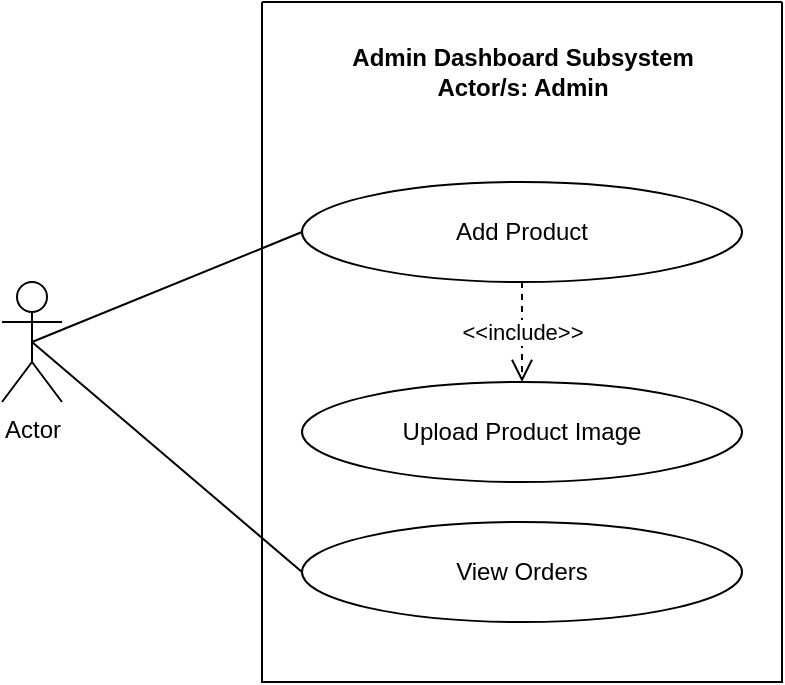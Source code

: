 <mxfile version="14.6.13" type="device" pages="10"><diagram id="sxYb7cajjmW-ZL3-HxJQ" name="Page-1"><mxGraphModel dx="926" dy="626" grid="1" gridSize="10" guides="1" tooltips="1" connect="1" arrows="1" fold="1" page="1" pageScale="1" pageWidth="850" pageHeight="1100" math="0" shadow="0"><root><mxCell id="0"/><mxCell id="1" parent="0"/><mxCell id="FkD5wfAjYpxdHzLDs5Iz-1" value="" style="swimlane;startSize=0;" vertex="1" parent="1"><mxGeometry x="230" y="100" width="260" height="340" as="geometry"/></mxCell><mxCell id="x1o_dPFa-Nar5R4bazGk-2" value="&amp;lt;&amp;lt;include&amp;gt;&amp;gt;" style="edgeStyle=orthogonalEdgeStyle;rounded=0;orthogonalLoop=1;jettySize=auto;html=1;exitX=0.5;exitY=1;exitDx=0;exitDy=0;entryX=0.5;entryY=0;entryDx=0;entryDy=0;dashed=1;endArrow=open;endFill=0;endSize=9;" edge="1" parent="FkD5wfAjYpxdHzLDs5Iz-1" source="FkD5wfAjYpxdHzLDs5Iz-2" target="x1o_dPFa-Nar5R4bazGk-1"><mxGeometry relative="1" as="geometry"/></mxCell><mxCell id="FkD5wfAjYpxdHzLDs5Iz-2" value="Add Product" style="ellipse;whiteSpace=wrap;html=1;" vertex="1" parent="FkD5wfAjYpxdHzLDs5Iz-1"><mxGeometry x="20" y="90" width="220" height="50" as="geometry"/></mxCell><mxCell id="FkD5wfAjYpxdHzLDs5Iz-3" value="View Orders" style="ellipse;whiteSpace=wrap;html=1;" vertex="1" parent="FkD5wfAjYpxdHzLDs5Iz-1"><mxGeometry x="20" y="260" width="220" height="50" as="geometry"/></mxCell><mxCell id="x1o_dPFa-Nar5R4bazGk-1" value="Upload Product Image" style="ellipse;whiteSpace=wrap;html=1;" vertex="1" parent="FkD5wfAjYpxdHzLDs5Iz-1"><mxGeometry x="20" y="190" width="220" height="50" as="geometry"/></mxCell><mxCell id="x1o_dPFa-Nar5R4bazGk-3" value="&lt;b&gt;Admin Dashboard Subsystem&lt;br&gt;Actor/s: Admin&lt;br&gt;&lt;/b&gt;" style="text;html=1;align=center;verticalAlign=middle;resizable=0;points=[];autosize=1;strokeColor=none;" vertex="1" parent="FkD5wfAjYpxdHzLDs5Iz-1"><mxGeometry x="40" y="20" width="180" height="30" as="geometry"/></mxCell><mxCell id="x1o_dPFa-Nar5R4bazGk-5" style="rounded=0;orthogonalLoop=1;jettySize=auto;html=1;exitX=0.5;exitY=0.5;exitDx=0;exitDy=0;exitPerimeter=0;entryX=0;entryY=0.5;entryDx=0;entryDy=0;endArrow=none;endFill=0;endSize=9;" edge="1" parent="1" source="x1o_dPFa-Nar5R4bazGk-4" target="FkD5wfAjYpxdHzLDs5Iz-2"><mxGeometry relative="1" as="geometry"/></mxCell><mxCell id="x1o_dPFa-Nar5R4bazGk-6" style="edgeStyle=none;rounded=0;orthogonalLoop=1;jettySize=auto;html=1;exitX=0.5;exitY=0.5;exitDx=0;exitDy=0;exitPerimeter=0;entryX=0;entryY=0.5;entryDx=0;entryDy=0;endArrow=none;endFill=0;endSize=9;" edge="1" parent="1" source="x1o_dPFa-Nar5R4bazGk-4" target="FkD5wfAjYpxdHzLDs5Iz-3"><mxGeometry relative="1" as="geometry"/></mxCell><mxCell id="x1o_dPFa-Nar5R4bazGk-4" value="Actor" style="shape=umlActor;verticalLabelPosition=bottom;verticalAlign=top;html=1;" vertex="1" parent="1"><mxGeometry x="100" y="240" width="30" height="60" as="geometry"/></mxCell></root></mxGraphModel></diagram><diagram id="tLtV9H3b5ThpoTgqQwPf" name="Page-2"><mxGraphModel dx="926" dy="626" grid="1" gridSize="10" guides="1" tooltips="1" connect="1" arrows="1" fold="1" page="1" pageScale="1" pageWidth="850" pageHeight="1100" math="0" shadow="0"><root><mxCell id="G_LJ93Vh8MfbWfg2amNf-0"/><mxCell id="G_LJ93Vh8MfbWfg2amNf-1" parent="G_LJ93Vh8MfbWfg2amNf-0"/><mxCell id="PBqxUgCvE1BKkI-i5vwd-0" value="" style="swimlane;startSize=0;" vertex="1" parent="G_LJ93Vh8MfbWfg2amNf-1"><mxGeometry x="200" y="120" width="340" height="560" as="geometry"/></mxCell><mxCell id="PBqxUgCvE1BKkI-i5vwd-1" value="Search Product/s" style="ellipse;whiteSpace=wrap;html=1;" vertex="1" parent="PBqxUgCvE1BKkI-i5vwd-0"><mxGeometry x="60" y="70" width="220" height="50" as="geometry"/></mxCell><mxCell id="PBqxUgCvE1BKkI-i5vwd-2" value="Buy Product/s" style="ellipse;whiteSpace=wrap;html=1;" vertex="1" parent="PBqxUgCvE1BKkI-i5vwd-0"><mxGeometry x="60" y="130" width="220" height="50" as="geometry"/></mxCell><mxCell id="PBqxUgCvE1BKkI-i5vwd-6" value="&amp;lt;&amp;lt;include&amp;gt;&amp;gt;" style="edgeStyle=orthogonalEdgeStyle;rounded=0;orthogonalLoop=1;jettySize=auto;html=1;exitX=0.5;exitY=1;exitDx=0;exitDy=0;entryX=0.5;entryY=0;entryDx=0;entryDy=0;endArrow=open;endFill=0;dashed=1;endSize=9;" edge="1" parent="PBqxUgCvE1BKkI-i5vwd-0" source="PBqxUgCvE1BKkI-i5vwd-3" target="PBqxUgCvE1BKkI-i5vwd-5"><mxGeometry relative="1" as="geometry"/></mxCell><mxCell id="PBqxUgCvE1BKkI-i5vwd-3" value="Add products to cart" style="ellipse;whiteSpace=wrap;html=1;" vertex="1" parent="PBqxUgCvE1BKkI-i5vwd-0"><mxGeometry x="60" y="190" width="220" height="50" as="geometry"/></mxCell><mxCell id="PBqxUgCvE1BKkI-i5vwd-5" value="Set quantity of product" style="ellipse;whiteSpace=wrap;html=1;" vertex="1" parent="PBqxUgCvE1BKkI-i5vwd-0"><mxGeometry x="60" y="300" width="220" height="50" as="geometry"/></mxCell><mxCell id="wyoXp0NwpnA0tA2S0DvJ-0" value="Update Name" style="ellipse;whiteSpace=wrap;html=1;" vertex="1" parent="PBqxUgCvE1BKkI-i5vwd-0"><mxGeometry x="60" y="360" width="220" height="50" as="geometry"/></mxCell><mxCell id="wyoXp0NwpnA0tA2S0DvJ-1" value="Update Phone Number" style="ellipse;whiteSpace=wrap;html=1;" vertex="1" parent="PBqxUgCvE1BKkI-i5vwd-0"><mxGeometry x="60" y="420" width="220" height="50" as="geometry"/></mxCell><mxCell id="wyoXp0NwpnA0tA2S0DvJ-2" value="Update Address" style="ellipse;whiteSpace=wrap;html=1;" vertex="1" parent="PBqxUgCvE1BKkI-i5vwd-0"><mxGeometry x="60" y="480" width="220" height="50" as="geometry"/></mxCell><mxCell id="wyoXp0NwpnA0tA2S0DvJ-3" value="&lt;b&gt;Customer Area Subsystem&lt;br&gt;Actor/s: Customer&lt;/b&gt;" style="text;html=1;align=center;verticalAlign=middle;resizable=0;points=[];autosize=1;strokeColor=none;" vertex="1" parent="PBqxUgCvE1BKkI-i5vwd-0"><mxGeometry x="85" y="20" width="170" height="30" as="geometry"/></mxCell><mxCell id="G71Gxf3Us9WyK4G-4YKN-2" style="edgeStyle=none;rounded=0;orthogonalLoop=1;jettySize=auto;html=1;exitX=0.5;exitY=0.5;exitDx=0;exitDy=0;exitPerimeter=0;entryX=0;entryY=0.5;entryDx=0;entryDy=0;endArrow=none;endFill=0;endSize=9;" edge="1" parent="G_LJ93Vh8MfbWfg2amNf-1" source="wyoXp0NwpnA0tA2S0DvJ-4" target="PBqxUgCvE1BKkI-i5vwd-1"><mxGeometry relative="1" as="geometry"/></mxCell><mxCell id="G71Gxf3Us9WyK4G-4YKN-3" style="edgeStyle=none;rounded=0;orthogonalLoop=1;jettySize=auto;html=1;exitX=0.5;exitY=0.5;exitDx=0;exitDy=0;exitPerimeter=0;entryX=0;entryY=0.5;entryDx=0;entryDy=0;endArrow=none;endFill=0;endSize=9;" edge="1" parent="G_LJ93Vh8MfbWfg2amNf-1" source="wyoXp0NwpnA0tA2S0DvJ-4" target="PBqxUgCvE1BKkI-i5vwd-2"><mxGeometry relative="1" as="geometry"/></mxCell><mxCell id="G71Gxf3Us9WyK4G-4YKN-4" style="edgeStyle=none;rounded=0;orthogonalLoop=1;jettySize=auto;html=1;exitX=0.5;exitY=0.5;exitDx=0;exitDy=0;exitPerimeter=0;entryX=0;entryY=0.5;entryDx=0;entryDy=0;endArrow=none;endFill=0;endSize=9;" edge="1" parent="G_LJ93Vh8MfbWfg2amNf-1" source="wyoXp0NwpnA0tA2S0DvJ-4" target="PBqxUgCvE1BKkI-i5vwd-3"><mxGeometry relative="1" as="geometry"/></mxCell><mxCell id="G71Gxf3Us9WyK4G-4YKN-5" style="edgeStyle=none;rounded=0;orthogonalLoop=1;jettySize=auto;html=1;exitX=0.5;exitY=0.5;exitDx=0;exitDy=0;exitPerimeter=0;entryX=0;entryY=0.5;entryDx=0;entryDy=0;endArrow=none;endFill=0;endSize=9;" edge="1" parent="G_LJ93Vh8MfbWfg2amNf-1" source="wyoXp0NwpnA0tA2S0DvJ-4" target="wyoXp0NwpnA0tA2S0DvJ-0"><mxGeometry relative="1" as="geometry"/></mxCell><mxCell id="G71Gxf3Us9WyK4G-4YKN-6" style="edgeStyle=none;rounded=0;orthogonalLoop=1;jettySize=auto;html=1;exitX=0.5;exitY=0.5;exitDx=0;exitDy=0;exitPerimeter=0;entryX=0;entryY=0.5;entryDx=0;entryDy=0;endArrow=none;endFill=0;endSize=9;" edge="1" parent="G_LJ93Vh8MfbWfg2amNf-1" source="wyoXp0NwpnA0tA2S0DvJ-4" target="wyoXp0NwpnA0tA2S0DvJ-1"><mxGeometry relative="1" as="geometry"/></mxCell><mxCell id="G71Gxf3Us9WyK4G-4YKN-7" style="edgeStyle=none;rounded=0;orthogonalLoop=1;jettySize=auto;html=1;exitX=0.5;exitY=0.5;exitDx=0;exitDy=0;exitPerimeter=0;entryX=0;entryY=0.5;entryDx=0;entryDy=0;endArrow=none;endFill=0;endSize=9;" edge="1" parent="G_LJ93Vh8MfbWfg2amNf-1" source="wyoXp0NwpnA0tA2S0DvJ-4" target="wyoXp0NwpnA0tA2S0DvJ-2"><mxGeometry relative="1" as="geometry"/></mxCell><mxCell id="wyoXp0NwpnA0tA2S0DvJ-4" value="Customer" style="shape=umlActor;verticalLabelPosition=bottom;verticalAlign=top;html=1;" vertex="1" parent="G_LJ93Vh8MfbWfg2amNf-1"><mxGeometry x="90" y="360" width="30" height="60" as="geometry"/></mxCell></root></mxGraphModel></diagram><diagram id="SWN-5nnk0vuARCiBX6S5" name="Add product"><mxGraphModel dx="926" dy="626" grid="1" gridSize="10" guides="1" tooltips="1" connect="1" arrows="1" fold="1" page="1" pageScale="1" pageWidth="850" pageHeight="1100" math="0" shadow="0"><root><mxCell id="kpaN-LD_-ollohrA-HPF-0"/><mxCell id="kpaN-LD_-ollohrA-HPF-1" parent="kpaN-LD_-ollohrA-HPF-0"/><mxCell id="CSrGGPG9lvKo-akkDYbm-45" value="Admin" style="swimlane;startSize=23;" vertex="1" parent="kpaN-LD_-ollohrA-HPF-1"><mxGeometry x="40" y="10" width="300" height="520" as="geometry"/></mxCell><mxCell id="CSrGGPG9lvKo-akkDYbm-46" style="edgeStyle=orthogonalEdgeStyle;rounded=0;orthogonalLoop=1;jettySize=auto;html=1;exitX=0.5;exitY=1;exitDx=0;exitDy=0;entryX=0.5;entryY=0;entryDx=0;entryDy=0;endArrow=open;endFill=0;endSize=8;" edge="1" parent="CSrGGPG9lvKo-akkDYbm-45" source="CSrGGPG9lvKo-akkDYbm-47"><mxGeometry relative="1" as="geometry"><mxPoint x="136.25" y="110" as="targetPoint"/></mxGeometry></mxCell><mxCell id="CSrGGPG9lvKo-akkDYbm-47" value="" style="ellipse;html=1;shape=startState;fillColor=#190000;" vertex="1" parent="CSrGGPG9lvKo-akkDYbm-45"><mxGeometry x="121.25" y="30" width="30" height="30" as="geometry"/></mxCell><mxCell id="CSrGGPG9lvKo-akkDYbm-48" value="Add Product" style="rounded=1;whiteSpace=wrap;html=1;arcSize=40;" vertex="1" parent="CSrGGPG9lvKo-akkDYbm-45"><mxGeometry x="76.25" y="110" width="120" height="40" as="geometry"/></mxCell><mxCell id="CSrGGPG9lvKo-akkDYbm-49" style="edgeStyle=orthogonalEdgeStyle;rounded=0;orthogonalLoop=1;jettySize=auto;html=1;exitX=0.5;exitY=1;exitDx=0;exitDy=0;endArrow=open;endFill=0;endSize=8;" edge="1" parent="CSrGGPG9lvKo-akkDYbm-45" source="CSrGGPG9lvKo-akkDYbm-50" target="CSrGGPG9lvKo-akkDYbm-61"><mxGeometry relative="1" as="geometry"/></mxCell><mxCell id="CSrGGPG9lvKo-akkDYbm-50" value="Input all product informations" style="rounded=1;whiteSpace=wrap;html=1;arcSize=40;" vertex="1" parent="CSrGGPG9lvKo-akkDYbm-45"><mxGeometry x="76.25" y="190" width="120" height="40" as="geometry"/></mxCell><mxCell id="CSrGGPG9lvKo-akkDYbm-52" value="Save video" style="rounded=1;whiteSpace=wrap;html=1;arcSize=40;" vertex="1" parent="CSrGGPG9lvKo-akkDYbm-45"><mxGeometry x="78.12" y="360" width="116.25" height="40" as="geometry"/></mxCell><mxCell id="CSrGGPG9lvKo-akkDYbm-53" style="edgeStyle=orthogonalEdgeStyle;rounded=0;orthogonalLoop=1;jettySize=auto;html=1;entryX=0.5;entryY=0;entryDx=0;entryDy=0;endArrow=open;endFill=0;endSize=8;" edge="1" parent="CSrGGPG9lvKo-akkDYbm-45" source="CSrGGPG9lvKo-akkDYbm-61" target="CSrGGPG9lvKo-akkDYbm-52"><mxGeometry relative="1" as="geometry"><mxPoint x="191.25" y="470" as="sourcePoint"/></mxGeometry></mxCell><mxCell id="CSrGGPG9lvKo-akkDYbm-61" value="Select image to upload" style="rounded=1;whiteSpace=wrap;html=1;arcSize=40;" vertex="1" parent="CSrGGPG9lvKo-akkDYbm-45"><mxGeometry x="78.12" y="270" width="116.25" height="40" as="geometry"/></mxCell><mxCell id="CSrGGPG9lvKo-akkDYbm-75" value="System" style="swimlane;" vertex="1" parent="kpaN-LD_-ollohrA-HPF-1"><mxGeometry x="340" y="10" width="350" height="520" as="geometry"/></mxCell><mxCell id="CSrGGPG9lvKo-akkDYbm-76" value="Display add product form" style="rounded=1;whiteSpace=wrap;html=1;arcSize=40;" vertex="1" parent="CSrGGPG9lvKo-akkDYbm-75"><mxGeometry x="115" y="110" width="120" height="40" as="geometry"/></mxCell><mxCell id="CSrGGPG9lvKo-akkDYbm-78" value="Process uploading" style="rounded=1;whiteSpace=wrap;html=1;arcSize=40;" vertex="1" parent="CSrGGPG9lvKo-akkDYbm-75"><mxGeometry x="115" y="210" width="105" height="40" as="geometry"/></mxCell><mxCell id="CSrGGPG9lvKo-akkDYbm-79" value="" style="rhombus;whiteSpace=wrap;html=1;" vertex="1" parent="CSrGGPG9lvKo-akkDYbm-75"><mxGeometry x="139.5" y="280" width="60" height="40" as="geometry"/></mxCell><mxCell id="CSrGGPG9lvKo-akkDYbm-80" style="edgeStyle=orthogonalEdgeStyle;rounded=0;orthogonalLoop=1;jettySize=auto;html=1;exitX=0.5;exitY=1;exitDx=0;exitDy=0;entryX=0.5;entryY=0;entryDx=0;entryDy=0;endArrow=open;endFill=0;endSize=8;" edge="1" parent="CSrGGPG9lvKo-akkDYbm-75" source="CSrGGPG9lvKo-akkDYbm-78" target="CSrGGPG9lvKo-akkDYbm-79"><mxGeometry relative="1" as="geometry"/></mxCell><mxCell id="CSrGGPG9lvKo-akkDYbm-81" value="&lt;font color=&quot;#190000&quot;&gt;[success]&lt;/font&gt;" style="text;html=1;align=center;verticalAlign=middle;resizable=0;points=[];autosize=1;strokeColor=none;fontColor=#FFFFFF;" vertex="1" parent="CSrGGPG9lvKo-akkDYbm-75"><mxGeometry x="189.5" y="280" width="70" height="20" as="geometry"/></mxCell><mxCell id="CSrGGPG9lvKo-akkDYbm-82" value="&lt;font color=&quot;#190000&quot;&gt;[failed]&lt;/font&gt;" style="text;html=1;align=center;verticalAlign=middle;resizable=0;points=[];autosize=1;strokeColor=none;fontColor=#FFFFFF;" vertex="1" parent="CSrGGPG9lvKo-akkDYbm-75"><mxGeometry x="80" y="280" width="50" height="20" as="geometry"/></mxCell><mxCell id="CSrGGPG9lvKo-akkDYbm-111" style="edgeStyle=orthogonalEdgeStyle;rounded=0;orthogonalLoop=1;jettySize=auto;html=1;exitX=0.5;exitY=1;exitDx=0;exitDy=0;entryX=0;entryY=0.5;entryDx=0;entryDy=0;endArrow=open;endFill=0;endSize=8;" edge="1" parent="CSrGGPG9lvKo-akkDYbm-75" source="CSrGGPG9lvKo-akkDYbm-83" target="CSrGGPG9lvKo-akkDYbm-67"><mxGeometry relative="1" as="geometry"/></mxCell><mxCell id="CSrGGPG9lvKo-akkDYbm-83" value="Show error message" style="rounded=1;whiteSpace=wrap;html=1;arcSize=40;" vertex="1" parent="CSrGGPG9lvKo-akkDYbm-75"><mxGeometry x="10" y="335" width="105" height="40" as="geometry"/></mxCell><mxCell id="CSrGGPG9lvKo-akkDYbm-84" style="edgeStyle=orthogonalEdgeStyle;rounded=0;orthogonalLoop=1;jettySize=auto;html=1;exitX=0;exitY=0.5;exitDx=0;exitDy=0;fontColor=#FFFFFF;endArrow=open;endFill=0;endSize=8;strokeColor=#190000;entryX=0.5;entryY=0;entryDx=0;entryDy=0;" edge="1" parent="CSrGGPG9lvKo-akkDYbm-75" source="CSrGGPG9lvKo-akkDYbm-79" target="CSrGGPG9lvKo-akkDYbm-83"><mxGeometry relative="1" as="geometry"><mxPoint x="65" y="340" as="targetPoint"/></mxGeometry></mxCell><mxCell id="CSrGGPG9lvKo-akkDYbm-91" value="Save video to web files" style="rounded=1;whiteSpace=wrap;html=1;arcSize=40;" vertex="1" parent="CSrGGPG9lvKo-akkDYbm-75"><mxGeometry x="110.5" y="395" width="105" height="40" as="geometry"/></mxCell><mxCell id="CSrGGPG9lvKo-akkDYbm-92" value="Save video details to database" style="rounded=1;whiteSpace=wrap;html=1;arcSize=40;" vertex="1" parent="CSrGGPG9lvKo-akkDYbm-75"><mxGeometry x="230.5" y="395" width="105" height="40" as="geometry"/></mxCell><mxCell id="CSrGGPG9lvKo-akkDYbm-67" value="" style="ellipse;html=1;shape=endState;fillColor=#190000;" vertex="1" parent="CSrGGPG9lvKo-akkDYbm-75"><mxGeometry x="96" y="457" width="30" height="30" as="geometry"/></mxCell><mxCell id="CSrGGPG9lvKo-akkDYbm-94" style="edgeStyle=orthogonalEdgeStyle;rounded=0;orthogonalLoop=1;jettySize=auto;html=1;exitX=1;exitY=0.5;exitDx=0;exitDy=0;endArrow=open;endFill=0;endSize=8;entryX=0;entryY=0.5;entryDx=0;entryDy=0;" edge="1" parent="kpaN-LD_-ollohrA-HPF-1" source="CSrGGPG9lvKo-akkDYbm-48" target="CSrGGPG9lvKo-akkDYbm-76"><mxGeometry relative="1" as="geometry"><mxPoint x="450" y="140" as="targetPoint"/></mxGeometry></mxCell><mxCell id="CSrGGPG9lvKo-akkDYbm-95" style="edgeStyle=orthogonalEdgeStyle;rounded=0;orthogonalLoop=1;jettySize=auto;html=1;exitX=1;exitY=0.5;exitDx=0;exitDy=0;entryX=0;entryY=0.5;entryDx=0;entryDy=0;endArrow=open;endFill=0;endSize=8;" edge="1" parent="kpaN-LD_-ollohrA-HPF-1" source="CSrGGPG9lvKo-akkDYbm-52" target="CSrGGPG9lvKo-akkDYbm-78"><mxGeometry relative="1" as="geometry"><Array as="points"><mxPoint x="320" y="390"/><mxPoint x="320" y="240"/></Array></mxGeometry></mxCell><mxCell id="CSrGGPG9lvKo-akkDYbm-100" style="edgeStyle=orthogonalEdgeStyle;rounded=0;orthogonalLoop=1;jettySize=auto;html=1;exitX=0;exitY=0.5;exitDx=0;exitDy=0;exitPerimeter=0;entryX=0.5;entryY=0;entryDx=0;entryDy=0;endArrow=open;endFill=0;endSize=8;" edge="1" parent="kpaN-LD_-ollohrA-HPF-1" source="CSrGGPG9lvKo-akkDYbm-102" target="CSrGGPG9lvKo-akkDYbm-91"><mxGeometry relative="1" as="geometry"/></mxCell><mxCell id="CSrGGPG9lvKo-akkDYbm-101" style="edgeStyle=orthogonalEdgeStyle;rounded=0;orthogonalLoop=1;jettySize=auto;html=1;exitX=1;exitY=0.5;exitDx=0;exitDy=0;exitPerimeter=0;entryX=0.5;entryY=0;entryDx=0;entryDy=0;endArrow=open;endFill=0;endSize=8;" edge="1" parent="kpaN-LD_-ollohrA-HPF-1" source="CSrGGPG9lvKo-akkDYbm-102" target="CSrGGPG9lvKo-akkDYbm-92"><mxGeometry relative="1" as="geometry"/></mxCell><mxCell id="CSrGGPG9lvKo-akkDYbm-102" value="" style="shape=line;html=1;strokeWidth=6;strokeColor=#190000;" vertex="1" parent="kpaN-LD_-ollohrA-HPF-1"><mxGeometry x="515.5" y="375" width="100" height="10" as="geometry"/></mxCell><mxCell id="CSrGGPG9lvKo-akkDYbm-103" style="edgeStyle=orthogonalEdgeStyle;rounded=0;orthogonalLoop=1;jettySize=auto;html=1;exitX=1;exitY=0.5;exitDx=0;exitDy=0;fontColor=#FFFFFF;endArrow=open;endFill=0;endSize=8;strokeColor=#190000;" edge="1" parent="kpaN-LD_-ollohrA-HPF-1" source="CSrGGPG9lvKo-akkDYbm-79" target="CSrGGPG9lvKo-akkDYbm-102"><mxGeometry relative="1" as="geometry"><mxPoint x="612.5" y="370" as="targetPoint"/></mxGeometry></mxCell><mxCell id="CSrGGPG9lvKo-akkDYbm-104" style="edgeStyle=orthogonalEdgeStyle;rounded=0;orthogonalLoop=1;jettySize=auto;html=1;exitX=0;exitY=0.5;exitDx=0;exitDy=0;exitPerimeter=0;endArrow=open;endFill=0;endSize=8;" edge="1" parent="kpaN-LD_-ollohrA-HPF-1" source="CSrGGPG9lvKo-akkDYbm-105"><mxGeometry relative="1" as="geometry"><mxPoint x="465.5" y="480" as="targetPoint"/></mxGeometry></mxCell><mxCell id="CSrGGPG9lvKo-akkDYbm-105" value="" style="shape=line;html=1;strokeWidth=6;strokeColor=#190000;" vertex="1" parent="kpaN-LD_-ollohrA-HPF-1"><mxGeometry x="515.5" y="475" width="100" height="10" as="geometry"/></mxCell><mxCell id="CSrGGPG9lvKo-akkDYbm-106" style="edgeStyle=orthogonalEdgeStyle;rounded=0;orthogonalLoop=1;jettySize=auto;html=1;exitX=0.5;exitY=1;exitDx=0;exitDy=0;entryX=0.25;entryY=0.5;entryDx=0;entryDy=0;entryPerimeter=0;endArrow=open;endFill=0;endSize=8;" edge="1" parent="kpaN-LD_-ollohrA-HPF-1" source="CSrGGPG9lvKo-akkDYbm-91" target="CSrGGPG9lvKo-akkDYbm-105"><mxGeometry relative="1" as="geometry"/></mxCell><mxCell id="CSrGGPG9lvKo-akkDYbm-107" style="edgeStyle=orthogonalEdgeStyle;rounded=0;orthogonalLoop=1;jettySize=auto;html=1;exitX=0.5;exitY=1;exitDx=0;exitDy=0;entryX=0.75;entryY=0.5;entryDx=0;entryDy=0;entryPerimeter=0;endArrow=open;endFill=0;endSize=8;" edge="1" parent="kpaN-LD_-ollohrA-HPF-1" source="CSrGGPG9lvKo-akkDYbm-92" target="CSrGGPG9lvKo-akkDYbm-105"><mxGeometry relative="1" as="geometry"/></mxCell><mxCell id="CSrGGPG9lvKo-akkDYbm-109" style="edgeStyle=orthogonalEdgeStyle;rounded=0;orthogonalLoop=1;jettySize=auto;html=1;exitX=0.5;exitY=1;exitDx=0;exitDy=0;entryX=0.5;entryY=0;entryDx=0;entryDy=0;endArrow=open;endFill=0;endSize=8;" edge="1" parent="kpaN-LD_-ollohrA-HPF-1" source="CSrGGPG9lvKo-akkDYbm-76" target="CSrGGPG9lvKo-akkDYbm-50"><mxGeometry relative="1" as="geometry"><mxPoint x="120" y="200" as="targetPoint"/></mxGeometry></mxCell></root></mxGraphModel></diagram><diagram id="rUHW9gpyUZlHzrdTnbqX" name="View Orders"><mxGraphModel dx="926" dy="626" grid="1" gridSize="10" guides="1" tooltips="1" connect="1" arrows="1" fold="1" page="1" pageScale="1" pageWidth="850" pageHeight="1100" math="0" shadow="0"><root><mxCell id="lkedPVQdRhr0R9h3CNgC-0"/><mxCell id="lkedPVQdRhr0R9h3CNgC-1" parent="lkedPVQdRhr0R9h3CNgC-0"/><mxCell id="eTjB5YkW7dZNvKCijKQf-0" value="Admin" style="swimlane;startSize=23;" vertex="1" parent="lkedPVQdRhr0R9h3CNgC-1"><mxGeometry x="40" y="10" width="300" height="410" as="geometry"/></mxCell><mxCell id="eTjB5YkW7dZNvKCijKQf-1" style="edgeStyle=orthogonalEdgeStyle;rounded=0;orthogonalLoop=1;jettySize=auto;html=1;exitX=0.5;exitY=1;exitDx=0;exitDy=0;entryX=0.5;entryY=0;entryDx=0;entryDy=0;endArrow=open;endFill=0;endSize=8;" edge="1" parent="eTjB5YkW7dZNvKCijKQf-0" source="eTjB5YkW7dZNvKCijKQf-2"><mxGeometry relative="1" as="geometry"><mxPoint x="136.25" y="110" as="targetPoint"/></mxGeometry></mxCell><mxCell id="eTjB5YkW7dZNvKCijKQf-2" value="" style="ellipse;html=1;shape=startState;fillColor=#190000;" vertex="1" parent="eTjB5YkW7dZNvKCijKQf-0"><mxGeometry x="121.25" y="30" width="30" height="30" as="geometry"/></mxCell><mxCell id="eTjB5YkW7dZNvKCijKQf-3" value="View Orders" style="rounded=1;whiteSpace=wrap;html=1;arcSize=40;" vertex="1" parent="eTjB5YkW7dZNvKCijKQf-0"><mxGeometry x="76.25" y="110" width="120" height="40" as="geometry"/></mxCell><mxCell id="eTjB5YkW7dZNvKCijKQf-9" value="System" style="swimlane;" vertex="1" parent="lkedPVQdRhr0R9h3CNgC-1"><mxGeometry x="340" y="10" width="350" height="410" as="geometry"/></mxCell><mxCell id="eTjB5YkW7dZNvKCijKQf-11" value="Get orders in the database" style="rounded=1;whiteSpace=wrap;html=1;arcSize=40;" vertex="1" parent="eTjB5YkW7dZNvKCijKQf-9"><mxGeometry x="117.25" y="110" width="105" height="40" as="geometry"/></mxCell><mxCell id="eTjB5YkW7dZNvKCijKQf-12" value="" style="rhombus;whiteSpace=wrap;html=1;" vertex="1" parent="eTjB5YkW7dZNvKCijKQf-9"><mxGeometry x="141.75" y="180" width="60" height="40" as="geometry"/></mxCell><mxCell id="eTjB5YkW7dZNvKCijKQf-13" style="edgeStyle=orthogonalEdgeStyle;rounded=0;orthogonalLoop=1;jettySize=auto;html=1;exitX=0.5;exitY=1;exitDx=0;exitDy=0;entryX=0.5;entryY=0;entryDx=0;entryDy=0;endArrow=open;endFill=0;endSize=8;" edge="1" parent="eTjB5YkW7dZNvKCijKQf-9" source="eTjB5YkW7dZNvKCijKQf-11" target="eTjB5YkW7dZNvKCijKQf-12"><mxGeometry relative="1" as="geometry"/></mxCell><mxCell id="eTjB5YkW7dZNvKCijKQf-14" value="&lt;font color=&quot;#190000&quot;&gt;[have orders]&lt;/font&gt;" style="text;html=1;align=center;verticalAlign=middle;resizable=0;points=[];autosize=1;strokeColor=none;fontColor=#FFFFFF;" vertex="1" parent="eTjB5YkW7dZNvKCijKQf-9"><mxGeometry x="181.75" y="180" width="90" height="20" as="geometry"/></mxCell><mxCell id="eTjB5YkW7dZNvKCijKQf-15" value="&lt;font color=&quot;#190000&quot;&gt;[no orders]&lt;/font&gt;" style="text;html=1;align=center;verticalAlign=middle;resizable=0;points=[];autosize=1;strokeColor=none;fontColor=#FFFFFF;" vertex="1" parent="eTjB5YkW7dZNvKCijKQf-9"><mxGeometry x="72.25" y="180" width="70" height="20" as="geometry"/></mxCell><mxCell id="eTjB5YkW7dZNvKCijKQf-16" style="edgeStyle=orthogonalEdgeStyle;rounded=0;orthogonalLoop=1;jettySize=auto;html=1;exitX=0.5;exitY=1;exitDx=0;exitDy=0;entryX=0;entryY=0.5;entryDx=0;entryDy=0;endArrow=open;endFill=0;endSize=8;" edge="1" parent="eTjB5YkW7dZNvKCijKQf-9" source="eTjB5YkW7dZNvKCijKQf-17" target="eTjB5YkW7dZNvKCijKQf-21"><mxGeometry relative="1" as="geometry"/></mxCell><mxCell id="eTjB5YkW7dZNvKCijKQf-17" value="Show no orders message" style="rounded=1;whiteSpace=wrap;html=1;arcSize=40;" vertex="1" parent="eTjB5YkW7dZNvKCijKQf-9"><mxGeometry x="12.25" y="235" width="105" height="40" as="geometry"/></mxCell><mxCell id="eTjB5YkW7dZNvKCijKQf-18" style="edgeStyle=orthogonalEdgeStyle;rounded=0;orthogonalLoop=1;jettySize=auto;html=1;exitX=0;exitY=0.5;exitDx=0;exitDy=0;fontColor=#FFFFFF;endArrow=open;endFill=0;endSize=8;strokeColor=#190000;entryX=0.5;entryY=0;entryDx=0;entryDy=0;" edge="1" parent="eTjB5YkW7dZNvKCijKQf-9" source="eTjB5YkW7dZNvKCijKQf-12" target="eTjB5YkW7dZNvKCijKQf-17"><mxGeometry relative="1" as="geometry"><mxPoint x="67.25" y="240" as="targetPoint"/></mxGeometry></mxCell><mxCell id="eTjB5YkW7dZNvKCijKQf-33" style="edgeStyle=orthogonalEdgeStyle;rounded=0;orthogonalLoop=1;jettySize=auto;html=1;exitX=0.5;exitY=1;exitDx=0;exitDy=0;entryX=1;entryY=0.5;entryDx=0;entryDy=0;endArrow=open;endFill=0;endSize=8;" edge="1" parent="eTjB5YkW7dZNvKCijKQf-9" source="eTjB5YkW7dZNvKCijKQf-19" target="eTjB5YkW7dZNvKCijKQf-21"><mxGeometry relative="1" as="geometry"/></mxCell><mxCell id="eTjB5YkW7dZNvKCijKQf-19" value="Display list of orders" style="rounded=1;whiteSpace=wrap;html=1;arcSize=40;" vertex="1" parent="eTjB5YkW7dZNvKCijKQf-9"><mxGeometry x="175.25" y="270" width="105" height="40" as="geometry"/></mxCell><mxCell id="eTjB5YkW7dZNvKCijKQf-21" value="" style="ellipse;html=1;shape=endState;fillColor=#190000;" vertex="1" parent="eTjB5YkW7dZNvKCijKQf-9"><mxGeometry x="98.25" y="357" width="30" height="30" as="geometry"/></mxCell><mxCell id="eTjB5YkW7dZNvKCijKQf-27" style="edgeStyle=orthogonalEdgeStyle;rounded=0;orthogonalLoop=1;jettySize=auto;html=1;exitX=1;exitY=0.5;exitDx=0;exitDy=0;fontColor=#FFFFFF;endArrow=open;endFill=0;endSize=8;strokeColor=#190000;entryX=0.5;entryY=0;entryDx=0;entryDy=0;" edge="1" parent="eTjB5YkW7dZNvKCijKQf-9" source="eTjB5YkW7dZNvKCijKQf-12" target="eTjB5YkW7dZNvKCijKQf-19"><mxGeometry relative="1" as="geometry"><mxPoint x="227.8" y="265" as="targetPoint"/></mxGeometry></mxCell><mxCell id="eTjB5YkW7dZNvKCijKQf-22" style="edgeStyle=orthogonalEdgeStyle;rounded=0;orthogonalLoop=1;jettySize=auto;html=1;exitX=1;exitY=0.5;exitDx=0;exitDy=0;endArrow=open;endFill=0;endSize=8;entryX=0;entryY=0.5;entryDx=0;entryDy=0;" edge="1" parent="lkedPVQdRhr0R9h3CNgC-1" source="eTjB5YkW7dZNvKCijKQf-3"><mxGeometry relative="1" as="geometry"><mxPoint x="455" y="140" as="targetPoint"/></mxGeometry></mxCell></root></mxGraphModel></diagram><diagram id="yfd7LlI-M6Dc7NSTmO7m" name="Search Product"><mxGraphModel dx="926" dy="626" grid="1" gridSize="10" guides="1" tooltips="1" connect="1" arrows="1" fold="1" page="1" pageScale="1" pageWidth="850" pageHeight="1100" math="0" shadow="0"><root><mxCell id="zI6YfvWZMPdrrSG7LOX3-0"/><mxCell id="zI6YfvWZMPdrrSG7LOX3-1" parent="zI6YfvWZMPdrrSG7LOX3-0"/><mxCell id="fxijWtLl45wZlVbZU9Cq-0" value="Customer" style="swimlane;startSize=23;" vertex="1" parent="zI6YfvWZMPdrrSG7LOX3-1"><mxGeometry x="40" y="10" width="300" height="520" as="geometry"/></mxCell><mxCell id="fxijWtLl45wZlVbZU9Cq-1" style="edgeStyle=orthogonalEdgeStyle;rounded=0;orthogonalLoop=1;jettySize=auto;html=1;exitX=0.5;exitY=1;exitDx=0;exitDy=0;entryX=0.5;entryY=0;entryDx=0;entryDy=0;endArrow=open;endFill=0;endSize=8;" edge="1" parent="fxijWtLl45wZlVbZU9Cq-0" source="fxijWtLl45wZlVbZU9Cq-2"><mxGeometry relative="1" as="geometry"><mxPoint x="136.25" y="110" as="targetPoint"/></mxGeometry></mxCell><mxCell id="fxijWtLl45wZlVbZU9Cq-2" value="" style="ellipse;html=1;shape=startState;fillColor=#190000;" vertex="1" parent="fxijWtLl45wZlVbZU9Cq-0"><mxGeometry x="121.25" y="30" width="30" height="30" as="geometry"/></mxCell><mxCell id="fxijWtLl45wZlVbZU9Cq-3" value="Search Product" style="rounded=1;whiteSpace=wrap;html=1;arcSize=40;" vertex="1" parent="fxijWtLl45wZlVbZU9Cq-0"><mxGeometry x="76.25" y="110" width="120" height="40" as="geometry"/></mxCell><mxCell id="fxijWtLl45wZlVbZU9Cq-4" style="edgeStyle=orthogonalEdgeStyle;rounded=0;orthogonalLoop=1;jettySize=auto;html=1;exitX=0.5;exitY=1;exitDx=0;exitDy=0;endArrow=open;endFill=0;endSize=8;" edge="1" parent="fxijWtLl45wZlVbZU9Cq-0" source="fxijWtLl45wZlVbZU9Cq-5"><mxGeometry relative="1" as="geometry"><mxPoint x="136.3" y="270" as="targetPoint"/></mxGeometry></mxCell><mxCell id="fxijWtLl45wZlVbZU9Cq-5" value="Input product name" style="rounded=1;whiteSpace=wrap;html=1;arcSize=40;" vertex="1" parent="fxijWtLl45wZlVbZU9Cq-0"><mxGeometry x="76.25" y="190" width="120" height="40" as="geometry"/></mxCell><mxCell id="fxijWtLl45wZlVbZU9Cq-6" value="Submit search" style="rounded=1;whiteSpace=wrap;html=1;arcSize=40;" vertex="1" parent="fxijWtLl45wZlVbZU9Cq-0"><mxGeometry x="80" y="270" width="116.25" height="40" as="geometry"/></mxCell><mxCell id="fxijWtLl45wZlVbZU9Cq-9" value="System" style="swimlane;" vertex="1" parent="zI6YfvWZMPdrrSG7LOX3-1"><mxGeometry x="340" y="10" width="320" height="520" as="geometry"/></mxCell><mxCell id="fxijWtLl45wZlVbZU9Cq-10" value="Display search product input" style="rounded=1;whiteSpace=wrap;html=1;arcSize=40;" vertex="1" parent="fxijWtLl45wZlVbZU9Cq-9"><mxGeometry x="115" y="110" width="120" height="40" as="geometry"/></mxCell><mxCell id="fxijWtLl45wZlVbZU9Cq-11" value="Process search" style="rounded=1;whiteSpace=wrap;html=1;arcSize=40;" vertex="1" parent="fxijWtLl45wZlVbZU9Cq-9"><mxGeometry x="115" y="210" width="105" height="40" as="geometry"/></mxCell><mxCell id="fxijWtLl45wZlVbZU9Cq-13" style="edgeStyle=orthogonalEdgeStyle;rounded=0;orthogonalLoop=1;jettySize=auto;html=1;exitX=0.5;exitY=1;exitDx=0;exitDy=0;entryX=0.5;entryY=0;entryDx=0;entryDy=0;endArrow=open;endFill=0;endSize=8;" edge="1" parent="fxijWtLl45wZlVbZU9Cq-9" source="fxijWtLl45wZlVbZU9Cq-11"><mxGeometry relative="1" as="geometry"><mxPoint x="169.5" y="280" as="targetPoint"/></mxGeometry></mxCell><mxCell id="_m1WYDiUMA-Sf3ZgsmWi-0" value="" style="rhombus;whiteSpace=wrap;html=1;" vertex="1" parent="fxijWtLl45wZlVbZU9Cq-9"><mxGeometry x="139.5" y="280" width="60" height="40" as="geometry"/></mxCell><mxCell id="_m1WYDiUMA-Sf3ZgsmWi-1" value="&lt;font color=&quot;#190000&quot;&gt;[have orders]&lt;/font&gt;" style="text;html=1;align=center;verticalAlign=middle;resizable=0;points=[];autosize=1;strokeColor=none;fontColor=#FFFFFF;" vertex="1" parent="fxijWtLl45wZlVbZU9Cq-9"><mxGeometry x="179.5" y="280" width="90" height="20" as="geometry"/></mxCell><mxCell id="_m1WYDiUMA-Sf3ZgsmWi-2" value="&lt;font color=&quot;#190000&quot;&gt;[no orders]&lt;/font&gt;" style="text;html=1;align=center;verticalAlign=middle;resizable=0;points=[];autosize=1;strokeColor=none;fontColor=#FFFFFF;" vertex="1" parent="fxijWtLl45wZlVbZU9Cq-9"><mxGeometry x="70" y="280" width="70" height="20" as="geometry"/></mxCell><mxCell id="_m1WYDiUMA-Sf3ZgsmWi-4" value="Show no product found message" style="rounded=1;whiteSpace=wrap;html=1;arcSize=40;" vertex="1" parent="fxijWtLl45wZlVbZU9Cq-9"><mxGeometry x="10" y="335" width="105" height="40" as="geometry"/></mxCell><mxCell id="_m1WYDiUMA-Sf3ZgsmWi-5" style="edgeStyle=orthogonalEdgeStyle;rounded=0;orthogonalLoop=1;jettySize=auto;html=1;exitX=0;exitY=0.5;exitDx=0;exitDy=0;fontColor=#FFFFFF;endArrow=open;endFill=0;endSize=8;strokeColor=#190000;entryX=0.5;entryY=0;entryDx=0;entryDy=0;" edge="1" parent="fxijWtLl45wZlVbZU9Cq-9" source="_m1WYDiUMA-Sf3ZgsmWi-0" target="_m1WYDiUMA-Sf3ZgsmWi-4"><mxGeometry relative="1" as="geometry"><mxPoint x="-275" y="330" as="targetPoint"/></mxGeometry></mxCell><mxCell id="_m1WYDiUMA-Sf3ZgsmWi-7" value="Display list of products" style="rounded=1;whiteSpace=wrap;html=1;arcSize=40;" vertex="1" parent="fxijWtLl45wZlVbZU9Cq-9"><mxGeometry x="173" y="370" width="105" height="40" as="geometry"/></mxCell><mxCell id="_m1WYDiUMA-Sf3ZgsmWi-8" value="" style="ellipse;html=1;shape=endState;fillColor=#190000;" vertex="1" parent="fxijWtLl45wZlVbZU9Cq-9"><mxGeometry x="96" y="457" width="30" height="30" as="geometry"/></mxCell><mxCell id="_m1WYDiUMA-Sf3ZgsmWi-3" style="edgeStyle=orthogonalEdgeStyle;rounded=0;orthogonalLoop=1;jettySize=auto;html=1;exitX=0.5;exitY=1;exitDx=0;exitDy=0;entryX=0;entryY=0.5;entryDx=0;entryDy=0;endArrow=open;endFill=0;endSize=8;" edge="1" parent="fxijWtLl45wZlVbZU9Cq-9" source="_m1WYDiUMA-Sf3ZgsmWi-4" target="_m1WYDiUMA-Sf3ZgsmWi-8"><mxGeometry relative="1" as="geometry"/></mxCell><mxCell id="_m1WYDiUMA-Sf3ZgsmWi-6" style="edgeStyle=orthogonalEdgeStyle;rounded=0;orthogonalLoop=1;jettySize=auto;html=1;exitX=0.5;exitY=1;exitDx=0;exitDy=0;entryX=1;entryY=0.5;entryDx=0;entryDy=0;endArrow=open;endFill=0;endSize=8;" edge="1" parent="fxijWtLl45wZlVbZU9Cq-9" source="_m1WYDiUMA-Sf3ZgsmWi-7" target="_m1WYDiUMA-Sf3ZgsmWi-8"><mxGeometry relative="1" as="geometry"/></mxCell><mxCell id="_m1WYDiUMA-Sf3ZgsmWi-9" style="edgeStyle=orthogonalEdgeStyle;rounded=0;orthogonalLoop=1;jettySize=auto;html=1;exitX=1;exitY=0.5;exitDx=0;exitDy=0;fontColor=#FFFFFF;endArrow=open;endFill=0;endSize=8;strokeColor=#190000;entryX=0.5;entryY=0;entryDx=0;entryDy=0;" edge="1" parent="fxijWtLl45wZlVbZU9Cq-9" source="_m1WYDiUMA-Sf3ZgsmWi-0" target="_m1WYDiUMA-Sf3ZgsmWi-7"><mxGeometry relative="1" as="geometry"><mxPoint x="-114.45" y="355" as="targetPoint"/></mxGeometry></mxCell><mxCell id="fxijWtLl45wZlVbZU9Cq-22" style="edgeStyle=orthogonalEdgeStyle;rounded=0;orthogonalLoop=1;jettySize=auto;html=1;exitX=1;exitY=0.5;exitDx=0;exitDy=0;endArrow=open;endFill=0;endSize=8;entryX=0;entryY=0.5;entryDx=0;entryDy=0;" edge="1" parent="zI6YfvWZMPdrrSG7LOX3-1" source="fxijWtLl45wZlVbZU9Cq-3" target="fxijWtLl45wZlVbZU9Cq-10"><mxGeometry relative="1" as="geometry"><mxPoint x="450" y="140" as="targetPoint"/></mxGeometry></mxCell><mxCell id="fxijWtLl45wZlVbZU9Cq-23" style="edgeStyle=orthogonalEdgeStyle;rounded=0;orthogonalLoop=1;jettySize=auto;html=1;exitX=1;exitY=0.5;exitDx=0;exitDy=0;entryX=0;entryY=0.5;entryDx=0;entryDy=0;endArrow=open;endFill=0;endSize=8;" edge="1" parent="zI6YfvWZMPdrrSG7LOX3-1" source="fxijWtLl45wZlVbZU9Cq-6" target="fxijWtLl45wZlVbZU9Cq-11"><mxGeometry relative="1" as="geometry"><Array as="points"><mxPoint x="320" y="300"/><mxPoint x="320" y="240"/></Array></mxGeometry></mxCell><mxCell id="fxijWtLl45wZlVbZU9Cq-32" style="edgeStyle=orthogonalEdgeStyle;rounded=0;orthogonalLoop=1;jettySize=auto;html=1;exitX=0.5;exitY=1;exitDx=0;exitDy=0;entryX=0.5;entryY=0;entryDx=0;entryDy=0;endArrow=open;endFill=0;endSize=8;" edge="1" parent="zI6YfvWZMPdrrSG7LOX3-1" source="fxijWtLl45wZlVbZU9Cq-10" target="fxijWtLl45wZlVbZU9Cq-5"><mxGeometry relative="1" as="geometry"><mxPoint x="120" y="200" as="targetPoint"/></mxGeometry></mxCell></root></mxGraphModel></diagram><diagram id="KOt8dPbgEzqbnrCC4YSb" name="Add Product to Cart"><mxGraphModel dx="926" dy="626" grid="1" gridSize="10" guides="1" tooltips="1" connect="1" arrows="1" fold="1" page="1" pageScale="1" pageWidth="850" pageHeight="1100" math="0" shadow="0"><root><mxCell id="8vUEFaUxGUO0WDCPUM8S-0"/><mxCell id="8vUEFaUxGUO0WDCPUM8S-1" parent="8vUEFaUxGUO0WDCPUM8S-0"/><mxCell id="8vUEFaUxGUO0WDCPUM8S-2" value="Customer" style="swimlane;startSize=23;" vertex="1" parent="8vUEFaUxGUO0WDCPUM8S-1"><mxGeometry x="40" y="10" width="300" height="520" as="geometry"/></mxCell><mxCell id="8vUEFaUxGUO0WDCPUM8S-3" style="edgeStyle=orthogonalEdgeStyle;rounded=0;orthogonalLoop=1;jettySize=auto;html=1;exitX=0.5;exitY=1;exitDx=0;exitDy=0;entryX=0.5;entryY=0;entryDx=0;entryDy=0;endArrow=open;endFill=0;endSize=8;" edge="1" parent="8vUEFaUxGUO0WDCPUM8S-2" source="8vUEFaUxGUO0WDCPUM8S-4"><mxGeometry relative="1" as="geometry"><mxPoint x="136.25" y="110" as="targetPoint"/></mxGeometry></mxCell><mxCell id="8vUEFaUxGUO0WDCPUM8S-4" value="" style="ellipse;html=1;shape=startState;fillColor=#190000;" vertex="1" parent="8vUEFaUxGUO0WDCPUM8S-2"><mxGeometry x="121.25" y="30" width="30" height="30" as="geometry"/></mxCell><mxCell id="8vUEFaUxGUO0WDCPUM8S-5" value="Add Product to Cart" style="rounded=1;whiteSpace=wrap;html=1;arcSize=40;" vertex="1" parent="8vUEFaUxGUO0WDCPUM8S-2"><mxGeometry x="76.25" y="110" width="120" height="40" as="geometry"/></mxCell><mxCell id="8vUEFaUxGUO0WDCPUM8S-6" style="edgeStyle=orthogonalEdgeStyle;rounded=0;orthogonalLoop=1;jettySize=auto;html=1;exitX=0.5;exitY=1;exitDx=0;exitDy=0;endArrow=open;endFill=0;endSize=8;" edge="1" parent="8vUEFaUxGUO0WDCPUM8S-2" source="8vUEFaUxGUO0WDCPUM8S-7"><mxGeometry relative="1" as="geometry"><mxPoint x="136.3" y="270" as="targetPoint"/></mxGeometry></mxCell><mxCell id="8vUEFaUxGUO0WDCPUM8S-7" value="Choose a product" style="rounded=1;whiteSpace=wrap;html=1;arcSize=40;" vertex="1" parent="8vUEFaUxGUO0WDCPUM8S-2"><mxGeometry x="76.25" y="190" width="120" height="40" as="geometry"/></mxCell><mxCell id="8vUEFaUxGUO0WDCPUM8S-8" value="Submit chosen product" style="rounded=1;whiteSpace=wrap;html=1;arcSize=40;" vertex="1" parent="8vUEFaUxGUO0WDCPUM8S-2"><mxGeometry x="78.12" y="360" width="116.25" height="40" as="geometry"/></mxCell><mxCell id="FtxfApPOzsx00BM6TZ94-0" style="edgeStyle=orthogonalEdgeStyle;rounded=0;orthogonalLoop=1;jettySize=auto;html=1;exitX=0.5;exitY=1;exitDx=0;exitDy=0;entryX=0.5;entryY=0;entryDx=0;entryDy=0;endArrow=open;endFill=0;endSize=8;" edge="1" parent="8vUEFaUxGUO0WDCPUM8S-2" source="89cTrF7C2ycbZLVWCB62-2" target="8vUEFaUxGUO0WDCPUM8S-8"><mxGeometry relative="1" as="geometry"/></mxCell><mxCell id="89cTrF7C2ycbZLVWCB62-2" value="Set quantity of product" style="rounded=1;whiteSpace=wrap;html=1;arcSize=40;" vertex="1" parent="8vUEFaUxGUO0WDCPUM8S-2"><mxGeometry x="79" y="270" width="116.25" height="40" as="geometry"/></mxCell><mxCell id="8vUEFaUxGUO0WDCPUM8S-9" value="System" style="swimlane;" vertex="1" parent="8vUEFaUxGUO0WDCPUM8S-1"><mxGeometry x="340" y="10" width="320" height="520" as="geometry"/></mxCell><mxCell id="8vUEFaUxGUO0WDCPUM8S-10" value="Display list product&amp;nbsp;" style="rounded=1;whiteSpace=wrap;html=1;arcSize=40;" vertex="1" parent="8vUEFaUxGUO0WDCPUM8S-9"><mxGeometry x="115" y="110" width="120" height="40" as="geometry"/></mxCell><mxCell id="8vUEFaUxGUO0WDCPUM8S-11" value="Add records to database" style="rounded=1;whiteSpace=wrap;html=1;arcSize=40;" vertex="1" parent="8vUEFaUxGUO0WDCPUM8S-9"><mxGeometry x="118" y="210" width="105" height="40" as="geometry"/></mxCell><mxCell id="8vUEFaUxGUO0WDCPUM8S-12" style="edgeStyle=orthogonalEdgeStyle;rounded=0;orthogonalLoop=1;jettySize=auto;html=1;exitX=0.5;exitY=1;exitDx=0;exitDy=0;endArrow=open;endFill=0;endSize=8;" edge="1" parent="8vUEFaUxGUO0WDCPUM8S-9" source="8vUEFaUxGUO0WDCPUM8S-11"><mxGeometry relative="1" as="geometry"><mxPoint x="170" y="310" as="targetPoint"/></mxGeometry></mxCell><mxCell id="FtxfApPOzsx00BM6TZ94-1" value="Display product is added to cart message" style="rounded=1;whiteSpace=wrap;html=1;arcSize=40;" vertex="1" parent="8vUEFaUxGUO0WDCPUM8S-9"><mxGeometry x="100" y="310" width="140" height="40" as="geometry"/></mxCell><mxCell id="2RhQE_VyawpCFn7fM9en-0" value="" style="ellipse;html=1;shape=endState;fillColor=#190000;" vertex="1" parent="8vUEFaUxGUO0WDCPUM8S-9"><mxGeometry x="155" y="410" width="30" height="30" as="geometry"/></mxCell><mxCell id="8vUEFaUxGUO0WDCPUM8S-23" style="edgeStyle=orthogonalEdgeStyle;rounded=0;orthogonalLoop=1;jettySize=auto;html=1;exitX=1;exitY=0.5;exitDx=0;exitDy=0;endArrow=open;endFill=0;endSize=8;entryX=0;entryY=0.5;entryDx=0;entryDy=0;" edge="1" parent="8vUEFaUxGUO0WDCPUM8S-1" source="8vUEFaUxGUO0WDCPUM8S-5" target="8vUEFaUxGUO0WDCPUM8S-10"><mxGeometry relative="1" as="geometry"><mxPoint x="450" y="140" as="targetPoint"/></mxGeometry></mxCell><mxCell id="8vUEFaUxGUO0WDCPUM8S-24" style="edgeStyle=orthogonalEdgeStyle;rounded=0;orthogonalLoop=1;jettySize=auto;html=1;exitX=1;exitY=0.5;exitDx=0;exitDy=0;entryX=0;entryY=0.5;entryDx=0;entryDy=0;endArrow=open;endFill=0;endSize=8;" edge="1" parent="8vUEFaUxGUO0WDCPUM8S-1" source="8vUEFaUxGUO0WDCPUM8S-8" target="8vUEFaUxGUO0WDCPUM8S-11"><mxGeometry relative="1" as="geometry"><Array as="points"><mxPoint x="320" y="390"/><mxPoint x="320" y="240"/></Array></mxGeometry></mxCell><mxCell id="8vUEFaUxGUO0WDCPUM8S-25" style="edgeStyle=orthogonalEdgeStyle;rounded=0;orthogonalLoop=1;jettySize=auto;html=1;exitX=0.5;exitY=1;exitDx=0;exitDy=0;entryX=0.5;entryY=0;entryDx=0;entryDy=0;endArrow=open;endFill=0;endSize=8;" edge="1" parent="8vUEFaUxGUO0WDCPUM8S-1" source="8vUEFaUxGUO0WDCPUM8S-10" target="8vUEFaUxGUO0WDCPUM8S-7"><mxGeometry relative="1" as="geometry"><mxPoint x="120" y="200" as="targetPoint"/></mxGeometry></mxCell><mxCell id="FtxfApPOzsx00BM6TZ94-2" style="edgeStyle=orthogonalEdgeStyle;rounded=0;orthogonalLoop=1;jettySize=auto;html=1;exitX=0.5;exitY=1;exitDx=0;exitDy=0;endArrow=open;endFill=0;endSize=8;" edge="1" parent="8vUEFaUxGUO0WDCPUM8S-1" source="FtxfApPOzsx00BM6TZ94-1"><mxGeometry relative="1" as="geometry"><mxPoint x="510" y="420" as="targetPoint"/></mxGeometry></mxCell></root></mxGraphModel></diagram><diagram id="vUHKWFgdTwC-LbPTunos" name="Update Name"><mxGraphModel dx="926" dy="626" grid="1" gridSize="10" guides="1" tooltips="1" connect="1" arrows="1" fold="1" page="1" pageScale="1" pageWidth="850" pageHeight="1100" math="0" shadow="0"><root><mxCell id="bq7zBdi_-4RIk9nwiO5V-0"/><mxCell id="bq7zBdi_-4RIk9nwiO5V-1" parent="bq7zBdi_-4RIk9nwiO5V-0"/><mxCell id="s70u_pD-UFFxG7-h7nXt-0" value="Customer" style="swimlane;startSize=23;" vertex="1" parent="bq7zBdi_-4RIk9nwiO5V-1"><mxGeometry x="40" y="10" width="300" height="440" as="geometry"/></mxCell><mxCell id="s70u_pD-UFFxG7-h7nXt-1" style="edgeStyle=orthogonalEdgeStyle;rounded=0;orthogonalLoop=1;jettySize=auto;html=1;exitX=0.5;exitY=1;exitDx=0;exitDy=0;entryX=0.5;entryY=0;entryDx=0;entryDy=0;endArrow=open;endFill=0;endSize=8;" edge="1" parent="s70u_pD-UFFxG7-h7nXt-0" source="s70u_pD-UFFxG7-h7nXt-2"><mxGeometry relative="1" as="geometry"><mxPoint x="136.25" y="110" as="targetPoint"/></mxGeometry></mxCell><mxCell id="s70u_pD-UFFxG7-h7nXt-2" value="" style="ellipse;html=1;shape=startState;fillColor=#190000;" vertex="1" parent="s70u_pD-UFFxG7-h7nXt-0"><mxGeometry x="121.25" y="30" width="30" height="30" as="geometry"/></mxCell><mxCell id="s70u_pD-UFFxG7-h7nXt-3" value="Update Name" style="rounded=1;whiteSpace=wrap;html=1;arcSize=40;" vertex="1" parent="s70u_pD-UFFxG7-h7nXt-0"><mxGeometry x="76.25" y="110" width="120" height="40" as="geometry"/></mxCell><mxCell id="s70u_pD-UFFxG7-h7nXt-4" style="edgeStyle=orthogonalEdgeStyle;rounded=0;orthogonalLoop=1;jettySize=auto;html=1;exitX=0.5;exitY=1;exitDx=0;exitDy=0;endArrow=open;endFill=0;endSize=8;" edge="1" parent="s70u_pD-UFFxG7-h7nXt-0" source="s70u_pD-UFFxG7-h7nXt-5"><mxGeometry relative="1" as="geometry"><mxPoint x="136.3" y="270" as="targetPoint"/></mxGeometry></mxCell><mxCell id="s70u_pD-UFFxG7-h7nXt-5" value="Input updated name" style="rounded=1;whiteSpace=wrap;html=1;arcSize=40;" vertex="1" parent="s70u_pD-UFFxG7-h7nXt-0"><mxGeometry x="76.25" y="190" width="120" height="40" as="geometry"/></mxCell><mxCell id="s70u_pD-UFFxG7-h7nXt-6" value="Submit input" style="rounded=1;whiteSpace=wrap;html=1;arcSize=40;" vertex="1" parent="s70u_pD-UFFxG7-h7nXt-0"><mxGeometry x="80" y="270" width="116.25" height="40" as="geometry"/></mxCell><mxCell id="s70u_pD-UFFxG7-h7nXt-7" value="System" style="swimlane;" vertex="1" parent="bq7zBdi_-4RIk9nwiO5V-1"><mxGeometry x="340" y="10" width="320" height="440" as="geometry"/></mxCell><mxCell id="s70u_pD-UFFxG7-h7nXt-8" value="Display name input" style="rounded=1;whiteSpace=wrap;html=1;arcSize=40;" vertex="1" parent="s70u_pD-UFFxG7-h7nXt-7"><mxGeometry x="115" y="110" width="120" height="40" as="geometry"/></mxCell><mxCell id="s70u_pD-UFFxG7-h7nXt-9" value="Update user full name in database" style="rounded=1;whiteSpace=wrap;html=1;arcSize=40;" vertex="1" parent="s70u_pD-UFFxG7-h7nXt-7"><mxGeometry x="105" y="210" width="125" height="40" as="geometry"/></mxCell><mxCell id="s70u_pD-UFFxG7-h7nXt-10" style="edgeStyle=orthogonalEdgeStyle;rounded=0;orthogonalLoop=1;jettySize=auto;html=1;exitX=0.5;exitY=1;exitDx=0;exitDy=0;entryX=0.5;entryY=0;entryDx=0;entryDy=0;endArrow=open;endFill=0;endSize=8;" edge="1" parent="s70u_pD-UFFxG7-h7nXt-7" source="s70u_pD-UFFxG7-h7nXt-9"><mxGeometry relative="1" as="geometry"><mxPoint x="169.5" y="280" as="targetPoint"/></mxGeometry></mxCell><mxCell id="rkJqf-_rJ9OCQfOu5Q7I-0" value="Display successful updating message" style="rounded=1;whiteSpace=wrap;html=1;arcSize=40;" vertex="1" parent="s70u_pD-UFFxG7-h7nXt-7"><mxGeometry x="97.5" y="280" width="140" height="40" as="geometry"/></mxCell><mxCell id="rkJqf-_rJ9OCQfOu5Q7I-1" value="" style="ellipse;html=1;shape=endState;fillColor=#190000;" vertex="1" parent="s70u_pD-UFFxG7-h7nXt-7"><mxGeometry x="152.5" y="380" width="30" height="30" as="geometry"/></mxCell><mxCell id="rkJqf-_rJ9OCQfOu5Q7I-2" style="edgeStyle=orthogonalEdgeStyle;rounded=0;orthogonalLoop=1;jettySize=auto;html=1;exitX=0.5;exitY=1;exitDx=0;exitDy=0;endArrow=open;endFill=0;endSize=8;" edge="1" parent="s70u_pD-UFFxG7-h7nXt-7" source="rkJqf-_rJ9OCQfOu5Q7I-0"><mxGeometry relative="1" as="geometry"><mxPoint x="167.5" y="380" as="targetPoint"/></mxGeometry></mxCell><mxCell id="s70u_pD-UFFxG7-h7nXt-21" style="edgeStyle=orthogonalEdgeStyle;rounded=0;orthogonalLoop=1;jettySize=auto;html=1;exitX=1;exitY=0.5;exitDx=0;exitDy=0;endArrow=open;endFill=0;endSize=8;entryX=0;entryY=0.5;entryDx=0;entryDy=0;" edge="1" parent="bq7zBdi_-4RIk9nwiO5V-1" source="s70u_pD-UFFxG7-h7nXt-3" target="s70u_pD-UFFxG7-h7nXt-8"><mxGeometry relative="1" as="geometry"><mxPoint x="450" y="140" as="targetPoint"/></mxGeometry></mxCell><mxCell id="s70u_pD-UFFxG7-h7nXt-22" style="edgeStyle=orthogonalEdgeStyle;rounded=0;orthogonalLoop=1;jettySize=auto;html=1;exitX=1;exitY=0.5;exitDx=0;exitDy=0;entryX=0;entryY=0.5;entryDx=0;entryDy=0;endArrow=open;endFill=0;endSize=8;" edge="1" parent="bq7zBdi_-4RIk9nwiO5V-1" source="s70u_pD-UFFxG7-h7nXt-6" target="s70u_pD-UFFxG7-h7nXt-9"><mxGeometry relative="1" as="geometry"><Array as="points"><mxPoint x="320" y="300"/><mxPoint x="320" y="240"/></Array></mxGeometry></mxCell><mxCell id="s70u_pD-UFFxG7-h7nXt-23" style="edgeStyle=orthogonalEdgeStyle;rounded=0;orthogonalLoop=1;jettySize=auto;html=1;exitX=0.5;exitY=1;exitDx=0;exitDy=0;entryX=0.5;entryY=0;entryDx=0;entryDy=0;endArrow=open;endFill=0;endSize=8;" edge="1" parent="bq7zBdi_-4RIk9nwiO5V-1" source="s70u_pD-UFFxG7-h7nXt-8" target="s70u_pD-UFFxG7-h7nXt-5"><mxGeometry relative="1" as="geometry"><mxPoint x="120" y="200" as="targetPoint"/></mxGeometry></mxCell></root></mxGraphModel></diagram><diagram id="umjanMMk9bvlxLMlGwRN" name="Update Phone Number"><mxGraphModel dx="926" dy="626" grid="1" gridSize="10" guides="1" tooltips="1" connect="1" arrows="1" fold="1" page="1" pageScale="1" pageWidth="850" pageHeight="1100" math="0" shadow="0"><root><mxCell id="sGeWTVvly-IKtDR-7l9V-0"/><mxCell id="sGeWTVvly-IKtDR-7l9V-1" parent="sGeWTVvly-IKtDR-7l9V-0"/><mxCell id="sGeWTVvly-IKtDR-7l9V-2" value="Customer" style="swimlane;startSize=23;" vertex="1" parent="sGeWTVvly-IKtDR-7l9V-1"><mxGeometry x="40" y="10" width="300" height="440" as="geometry"/></mxCell><mxCell id="sGeWTVvly-IKtDR-7l9V-3" style="edgeStyle=orthogonalEdgeStyle;rounded=0;orthogonalLoop=1;jettySize=auto;html=1;exitX=0.5;exitY=1;exitDx=0;exitDy=0;entryX=0.5;entryY=0;entryDx=0;entryDy=0;endArrow=open;endFill=0;endSize=8;" edge="1" parent="sGeWTVvly-IKtDR-7l9V-2" source="sGeWTVvly-IKtDR-7l9V-4"><mxGeometry relative="1" as="geometry"><mxPoint x="136.25" y="110" as="targetPoint"/></mxGeometry></mxCell><mxCell id="sGeWTVvly-IKtDR-7l9V-4" value="" style="ellipse;html=1;shape=startState;fillColor=#190000;" vertex="1" parent="sGeWTVvly-IKtDR-7l9V-2"><mxGeometry x="121.25" y="30" width="30" height="30" as="geometry"/></mxCell><mxCell id="sGeWTVvly-IKtDR-7l9V-5" value="Update Phone Number" style="rounded=1;whiteSpace=wrap;html=1;arcSize=40;" vertex="1" parent="sGeWTVvly-IKtDR-7l9V-2"><mxGeometry x="76.25" y="110" width="120" height="40" as="geometry"/></mxCell><mxCell id="sGeWTVvly-IKtDR-7l9V-6" style="edgeStyle=orthogonalEdgeStyle;rounded=0;orthogonalLoop=1;jettySize=auto;html=1;exitX=0.5;exitY=1;exitDx=0;exitDy=0;endArrow=open;endFill=0;endSize=8;" edge="1" parent="sGeWTVvly-IKtDR-7l9V-2" source="sGeWTVvly-IKtDR-7l9V-7"><mxGeometry relative="1" as="geometry"><mxPoint x="136.3" y="270" as="targetPoint"/></mxGeometry></mxCell><mxCell id="sGeWTVvly-IKtDR-7l9V-7" value="Input updated phone number" style="rounded=1;whiteSpace=wrap;html=1;arcSize=40;" vertex="1" parent="sGeWTVvly-IKtDR-7l9V-2"><mxGeometry x="76.25" y="190" width="120" height="40" as="geometry"/></mxCell><mxCell id="sGeWTVvly-IKtDR-7l9V-8" value="Submit input" style="rounded=1;whiteSpace=wrap;html=1;arcSize=40;" vertex="1" parent="sGeWTVvly-IKtDR-7l9V-2"><mxGeometry x="80" y="270" width="116.25" height="40" as="geometry"/></mxCell><mxCell id="sGeWTVvly-IKtDR-7l9V-9" value="System" style="swimlane;" vertex="1" parent="sGeWTVvly-IKtDR-7l9V-1"><mxGeometry x="340" y="10" width="320" height="440" as="geometry"/></mxCell><mxCell id="sGeWTVvly-IKtDR-7l9V-10" value="Display phone numeber input" style="rounded=1;whiteSpace=wrap;html=1;arcSize=40;" vertex="1" parent="sGeWTVvly-IKtDR-7l9V-9"><mxGeometry x="115" y="110" width="120" height="40" as="geometry"/></mxCell><mxCell id="sGeWTVvly-IKtDR-7l9V-11" value="Update user phone number in database" style="rounded=1;whiteSpace=wrap;html=1;arcSize=40;" vertex="1" parent="sGeWTVvly-IKtDR-7l9V-9"><mxGeometry x="100" y="210" width="135" height="40" as="geometry"/></mxCell><mxCell id="sGeWTVvly-IKtDR-7l9V-12" style="edgeStyle=orthogonalEdgeStyle;rounded=0;orthogonalLoop=1;jettySize=auto;html=1;exitX=0.5;exitY=1;exitDx=0;exitDy=0;entryX=0.5;entryY=0;entryDx=0;entryDy=0;endArrow=open;endFill=0;endSize=8;" edge="1" parent="sGeWTVvly-IKtDR-7l9V-9" source="sGeWTVvly-IKtDR-7l9V-11"><mxGeometry relative="1" as="geometry"><mxPoint x="169.5" y="280" as="targetPoint"/></mxGeometry></mxCell><mxCell id="sGeWTVvly-IKtDR-7l9V-13" value="Display successful updating message" style="rounded=1;whiteSpace=wrap;html=1;arcSize=40;" vertex="1" parent="sGeWTVvly-IKtDR-7l9V-9"><mxGeometry x="97.5" y="280" width="140" height="40" as="geometry"/></mxCell><mxCell id="sGeWTVvly-IKtDR-7l9V-14" value="" style="ellipse;html=1;shape=endState;fillColor=#190000;" vertex="1" parent="sGeWTVvly-IKtDR-7l9V-9"><mxGeometry x="152.5" y="380" width="30" height="30" as="geometry"/></mxCell><mxCell id="sGeWTVvly-IKtDR-7l9V-15" style="edgeStyle=orthogonalEdgeStyle;rounded=0;orthogonalLoop=1;jettySize=auto;html=1;exitX=0.5;exitY=1;exitDx=0;exitDy=0;endArrow=open;endFill=0;endSize=8;" edge="1" parent="sGeWTVvly-IKtDR-7l9V-9" source="sGeWTVvly-IKtDR-7l9V-13"><mxGeometry relative="1" as="geometry"><mxPoint x="167.5" y="380" as="targetPoint"/></mxGeometry></mxCell><mxCell id="sGeWTVvly-IKtDR-7l9V-16" style="edgeStyle=orthogonalEdgeStyle;rounded=0;orthogonalLoop=1;jettySize=auto;html=1;exitX=1;exitY=0.5;exitDx=0;exitDy=0;endArrow=open;endFill=0;endSize=8;entryX=0;entryY=0.5;entryDx=0;entryDy=0;" edge="1" parent="sGeWTVvly-IKtDR-7l9V-1" source="sGeWTVvly-IKtDR-7l9V-5" target="sGeWTVvly-IKtDR-7l9V-10"><mxGeometry relative="1" as="geometry"><mxPoint x="450" y="140" as="targetPoint"/></mxGeometry></mxCell><mxCell id="sGeWTVvly-IKtDR-7l9V-17" style="edgeStyle=orthogonalEdgeStyle;rounded=0;orthogonalLoop=1;jettySize=auto;html=1;exitX=1;exitY=0.5;exitDx=0;exitDy=0;entryX=0;entryY=0.5;entryDx=0;entryDy=0;endArrow=open;endFill=0;endSize=8;" edge="1" parent="sGeWTVvly-IKtDR-7l9V-1" source="sGeWTVvly-IKtDR-7l9V-8" target="sGeWTVvly-IKtDR-7l9V-11"><mxGeometry relative="1" as="geometry"><Array as="points"><mxPoint x="320" y="300"/><mxPoint x="320" y="240"/></Array></mxGeometry></mxCell><mxCell id="sGeWTVvly-IKtDR-7l9V-18" style="edgeStyle=orthogonalEdgeStyle;rounded=0;orthogonalLoop=1;jettySize=auto;html=1;exitX=0.5;exitY=1;exitDx=0;exitDy=0;entryX=0.5;entryY=0;entryDx=0;entryDy=0;endArrow=open;endFill=0;endSize=8;" edge="1" parent="sGeWTVvly-IKtDR-7l9V-1" source="sGeWTVvly-IKtDR-7l9V-10" target="sGeWTVvly-IKtDR-7l9V-7"><mxGeometry relative="1" as="geometry"><mxPoint x="120" y="200" as="targetPoint"/></mxGeometry></mxCell></root></mxGraphModel></diagram><diagram id="2TS1RUY229pGz00GRpdp" name="Update Address"><mxGraphModel dx="926" dy="626" grid="1" gridSize="10" guides="1" tooltips="1" connect="1" arrows="1" fold="1" page="1" pageScale="1" pageWidth="850" pageHeight="1100" math="0" shadow="0"><root><mxCell id="GxN2gtsDqIst1xy6s55b-0"/><mxCell id="GxN2gtsDqIst1xy6s55b-1" parent="GxN2gtsDqIst1xy6s55b-0"/><mxCell id="zETL2eX2X7QUzB7WQx1Z-0" value="Customer" style="swimlane;startSize=23;" vertex="1" parent="GxN2gtsDqIst1xy6s55b-1"><mxGeometry x="40" y="10" width="300" height="440" as="geometry"/></mxCell><mxCell id="zETL2eX2X7QUzB7WQx1Z-1" style="edgeStyle=orthogonalEdgeStyle;rounded=0;orthogonalLoop=1;jettySize=auto;html=1;exitX=0.5;exitY=1;exitDx=0;exitDy=0;entryX=0.5;entryY=0;entryDx=0;entryDy=0;endArrow=open;endFill=0;endSize=8;" edge="1" parent="zETL2eX2X7QUzB7WQx1Z-0" source="zETL2eX2X7QUzB7WQx1Z-2"><mxGeometry relative="1" as="geometry"><mxPoint x="136.25" y="110" as="targetPoint"/></mxGeometry></mxCell><mxCell id="zETL2eX2X7QUzB7WQx1Z-2" value="" style="ellipse;html=1;shape=startState;fillColor=#190000;" vertex="1" parent="zETL2eX2X7QUzB7WQx1Z-0"><mxGeometry x="121.25" y="30" width="30" height="30" as="geometry"/></mxCell><mxCell id="zETL2eX2X7QUzB7WQx1Z-3" value="Update Address" style="rounded=1;whiteSpace=wrap;html=1;arcSize=40;" vertex="1" parent="zETL2eX2X7QUzB7WQx1Z-0"><mxGeometry x="76.25" y="110" width="120" height="40" as="geometry"/></mxCell><mxCell id="zETL2eX2X7QUzB7WQx1Z-4" style="edgeStyle=orthogonalEdgeStyle;rounded=0;orthogonalLoop=1;jettySize=auto;html=1;exitX=0.5;exitY=1;exitDx=0;exitDy=0;endArrow=open;endFill=0;endSize=8;" edge="1" parent="zETL2eX2X7QUzB7WQx1Z-0" source="zETL2eX2X7QUzB7WQx1Z-5"><mxGeometry relative="1" as="geometry"><mxPoint x="136.3" y="270" as="targetPoint"/></mxGeometry></mxCell><mxCell id="zETL2eX2X7QUzB7WQx1Z-5" value="Input updated address" style="rounded=1;whiteSpace=wrap;html=1;arcSize=40;" vertex="1" parent="zETL2eX2X7QUzB7WQx1Z-0"><mxGeometry x="76.25" y="190" width="120" height="40" as="geometry"/></mxCell><mxCell id="zETL2eX2X7QUzB7WQx1Z-6" value="Submit input" style="rounded=1;whiteSpace=wrap;html=1;arcSize=40;" vertex="1" parent="zETL2eX2X7QUzB7WQx1Z-0"><mxGeometry x="80" y="270" width="116.25" height="40" as="geometry"/></mxCell><mxCell id="zETL2eX2X7QUzB7WQx1Z-7" value="System" style="swimlane;" vertex="1" parent="GxN2gtsDqIst1xy6s55b-1"><mxGeometry x="340" y="10" width="320" height="440" as="geometry"/></mxCell><mxCell id="zETL2eX2X7QUzB7WQx1Z-8" value="Display address input" style="rounded=1;whiteSpace=wrap;html=1;arcSize=40;" vertex="1" parent="zETL2eX2X7QUzB7WQx1Z-7"><mxGeometry x="115" y="110" width="120" height="40" as="geometry"/></mxCell><mxCell id="zETL2eX2X7QUzB7WQx1Z-9" value="Update user address in database" style="rounded=1;whiteSpace=wrap;html=1;arcSize=40;" vertex="1" parent="zETL2eX2X7QUzB7WQx1Z-7"><mxGeometry x="110" y="210" width="125" height="40" as="geometry"/></mxCell><mxCell id="zETL2eX2X7QUzB7WQx1Z-10" style="edgeStyle=orthogonalEdgeStyle;rounded=0;orthogonalLoop=1;jettySize=auto;html=1;exitX=0.5;exitY=1;exitDx=0;exitDy=0;entryX=0.5;entryY=0;entryDx=0;entryDy=0;endArrow=open;endFill=0;endSize=8;" edge="1" parent="zETL2eX2X7QUzB7WQx1Z-7" source="zETL2eX2X7QUzB7WQx1Z-9"><mxGeometry relative="1" as="geometry"><mxPoint x="169.5" y="280" as="targetPoint"/></mxGeometry></mxCell><mxCell id="zETL2eX2X7QUzB7WQx1Z-11" value="Display successful updating message" style="rounded=1;whiteSpace=wrap;html=1;arcSize=40;" vertex="1" parent="zETL2eX2X7QUzB7WQx1Z-7"><mxGeometry x="97.5" y="280" width="140" height="40" as="geometry"/></mxCell><mxCell id="zETL2eX2X7QUzB7WQx1Z-12" value="" style="ellipse;html=1;shape=endState;fillColor=#190000;" vertex="1" parent="zETL2eX2X7QUzB7WQx1Z-7"><mxGeometry x="152.5" y="380" width="30" height="30" as="geometry"/></mxCell><mxCell id="zETL2eX2X7QUzB7WQx1Z-13" style="edgeStyle=orthogonalEdgeStyle;rounded=0;orthogonalLoop=1;jettySize=auto;html=1;exitX=0.5;exitY=1;exitDx=0;exitDy=0;endArrow=open;endFill=0;endSize=8;" edge="1" parent="zETL2eX2X7QUzB7WQx1Z-7" source="zETL2eX2X7QUzB7WQx1Z-11"><mxGeometry relative="1" as="geometry"><mxPoint x="167.5" y="380" as="targetPoint"/></mxGeometry></mxCell><mxCell id="zETL2eX2X7QUzB7WQx1Z-14" style="edgeStyle=orthogonalEdgeStyle;rounded=0;orthogonalLoop=1;jettySize=auto;html=1;exitX=1;exitY=0.5;exitDx=0;exitDy=0;endArrow=open;endFill=0;endSize=8;entryX=0;entryY=0.5;entryDx=0;entryDy=0;" edge="1" parent="GxN2gtsDqIst1xy6s55b-1" source="zETL2eX2X7QUzB7WQx1Z-3" target="zETL2eX2X7QUzB7WQx1Z-8"><mxGeometry relative="1" as="geometry"><mxPoint x="450" y="140" as="targetPoint"/></mxGeometry></mxCell><mxCell id="zETL2eX2X7QUzB7WQx1Z-15" style="edgeStyle=orthogonalEdgeStyle;rounded=0;orthogonalLoop=1;jettySize=auto;html=1;exitX=1;exitY=0.5;exitDx=0;exitDy=0;entryX=0;entryY=0.5;entryDx=0;entryDy=0;endArrow=open;endFill=0;endSize=8;" edge="1" parent="GxN2gtsDqIst1xy6s55b-1" source="zETL2eX2X7QUzB7WQx1Z-6" target="zETL2eX2X7QUzB7WQx1Z-9"><mxGeometry relative="1" as="geometry"><Array as="points"><mxPoint x="320" y="300"/><mxPoint x="320" y="240"/></Array></mxGeometry></mxCell><mxCell id="zETL2eX2X7QUzB7WQx1Z-16" style="edgeStyle=orthogonalEdgeStyle;rounded=0;orthogonalLoop=1;jettySize=auto;html=1;exitX=0.5;exitY=1;exitDx=0;exitDy=0;entryX=0.5;entryY=0;entryDx=0;entryDy=0;endArrow=open;endFill=0;endSize=8;" edge="1" parent="GxN2gtsDqIst1xy6s55b-1" source="zETL2eX2X7QUzB7WQx1Z-8" target="zETL2eX2X7QUzB7WQx1Z-5"><mxGeometry relative="1" as="geometry"><mxPoint x="120" y="200" as="targetPoint"/></mxGeometry></mxCell></root></mxGraphModel></diagram><diagram id="ZrRcELSfS998CIrXpSTA" name="Buy Product"><mxGraphModel dx="926" dy="626" grid="1" gridSize="10" guides="1" tooltips="1" connect="1" arrows="1" fold="1" page="1" pageScale="1" pageWidth="850" pageHeight="1100" math="0" shadow="0"><root><mxCell id="N2GIFyzgB0-Evt_A6Rj_-0"/><mxCell id="N2GIFyzgB0-Evt_A6Rj_-1" parent="N2GIFyzgB0-Evt_A6Rj_-0"/><mxCell id="tHtHBOi759r1I6hkROni-0" value="Customer" style="swimlane;startSize=23;" vertex="1" parent="N2GIFyzgB0-Evt_A6Rj_-1"><mxGeometry x="40" y="10" width="300" height="650" as="geometry"/></mxCell><mxCell id="tHtHBOi759r1I6hkROni-1" style="edgeStyle=orthogonalEdgeStyle;rounded=0;orthogonalLoop=1;jettySize=auto;html=1;exitX=0.5;exitY=1;exitDx=0;exitDy=0;entryX=0.5;entryY=0;entryDx=0;entryDy=0;endArrow=open;endFill=0;endSize=8;" edge="1" parent="tHtHBOi759r1I6hkROni-0" source="tHtHBOi759r1I6hkROni-2"><mxGeometry relative="1" as="geometry"><mxPoint x="136.25" y="110" as="targetPoint"/></mxGeometry></mxCell><mxCell id="tHtHBOi759r1I6hkROni-2" value="" style="ellipse;html=1;shape=startState;fillColor=#190000;" vertex="1" parent="tHtHBOi759r1I6hkROni-0"><mxGeometry x="121.25" y="30" width="30" height="30" as="geometry"/></mxCell><mxCell id="tHtHBOi759r1I6hkROni-20" style="edgeStyle=orthogonalEdgeStyle;rounded=0;orthogonalLoop=1;jettySize=auto;html=1;exitX=0.5;exitY=1;exitDx=0;exitDy=0;entryX=0.5;entryY=0;entryDx=0;entryDy=0;endArrow=open;endFill=0;endSize=8;" edge="1" parent="tHtHBOi759r1I6hkROni-0" source="tHtHBOi759r1I6hkROni-3" target="tHtHBOi759r1I6hkROni-19"><mxGeometry relative="1" as="geometry"/></mxCell><mxCell id="tHtHBOi759r1I6hkROni-3" value="Buy Product" style="rounded=1;whiteSpace=wrap;html=1;arcSize=40;" vertex="1" parent="tHtHBOi759r1I6hkROni-0"><mxGeometry x="76.25" y="110" width="120" height="40" as="geometry"/></mxCell><mxCell id="tHtHBOi759r1I6hkROni-5" value="Click next step button" style="rounded=1;whiteSpace=wrap;html=1;arcSize=40;" vertex="1" parent="tHtHBOi759r1I6hkROni-0"><mxGeometry x="80" y="260" width="120" height="40" as="geometry"/></mxCell><mxCell id="tHtHBOi759r1I6hkROni-19" value="Open Cart" style="rounded=1;whiteSpace=wrap;html=1;arcSize=40;" vertex="1" parent="tHtHBOi759r1I6hkROni-0"><mxGeometry x="76.25" y="190" width="120" height="40" as="geometry"/></mxCell><mxCell id="tHtHBOi759r1I6hkROni-27" style="edgeStyle=orthogonalEdgeStyle;rounded=0;orthogonalLoop=1;jettySize=auto;html=1;exitX=0.5;exitY=1;exitDx=0;exitDy=0;entryX=0.5;entryY=0;entryDx=0;entryDy=0;endArrow=open;endFill=0;endSize=8;" edge="1" parent="tHtHBOi759r1I6hkROni-0" source="tHtHBOi759r1I6hkROni-23" target="tHtHBOi759r1I6hkROni-24"><mxGeometry relative="1" as="geometry"/></mxCell><mxCell id="tHtHBOi759r1I6hkROni-23" value="Input shipment details" style="rounded=1;whiteSpace=wrap;html=1;arcSize=40;" vertex="1" parent="tHtHBOi759r1I6hkROni-0"><mxGeometry x="80" y="350" width="120" height="40" as="geometry"/></mxCell><mxCell id="tHtHBOi759r1I6hkROni-24" value="Submit details" style="rounded=1;whiteSpace=wrap;html=1;arcSize=40;" vertex="1" parent="tHtHBOi759r1I6hkROni-0"><mxGeometry x="80" y="430" width="120" height="40" as="geometry"/></mxCell><mxCell id="tHtHBOi759r1I6hkROni-9" value="System" style="swimlane;" vertex="1" parent="N2GIFyzgB0-Evt_A6Rj_-1"><mxGeometry x="340" y="10" width="320" height="650" as="geometry"/></mxCell><mxCell id="tHtHBOi759r1I6hkROni-10" value="Display products in cart&amp;nbsp;" style="rounded=1;whiteSpace=wrap;html=1;arcSize=40;" vertex="1" parent="tHtHBOi759r1I6hkROni-9"><mxGeometry x="106.75" y="190" width="120" height="40" as="geometry"/></mxCell><mxCell id="tHtHBOi759r1I6hkROni-11" value="Save order to database" style="rounded=1;whiteSpace=wrap;html=1;arcSize=40;" vertex="1" parent="tHtHBOi759r1I6hkROni-9"><mxGeometry x="115.25" y="390" width="105" height="40" as="geometry"/></mxCell><mxCell id="tHtHBOi759r1I6hkROni-12" style="edgeStyle=orthogonalEdgeStyle;rounded=0;orthogonalLoop=1;jettySize=auto;html=1;exitX=0.5;exitY=1;exitDx=0;exitDy=0;endArrow=open;endFill=0;endSize=8;" edge="1" parent="tHtHBOi759r1I6hkROni-9" source="tHtHBOi759r1I6hkROni-11"><mxGeometry relative="1" as="geometry"><mxPoint x="167.25" y="490" as="targetPoint"/></mxGeometry></mxCell><mxCell id="tHtHBOi759r1I6hkROni-13" value="Display successful ordering message" style="rounded=1;whiteSpace=wrap;html=1;arcSize=40;" vertex="1" parent="tHtHBOi759r1I6hkROni-9"><mxGeometry x="97.75" y="490" width="140" height="40" as="geometry"/></mxCell><mxCell id="tHtHBOi759r1I6hkROni-14" value="" style="ellipse;html=1;shape=endState;fillColor=#190000;" vertex="1" parent="tHtHBOi759r1I6hkROni-9"><mxGeometry x="152.75" y="590" width="30" height="30" as="geometry"/></mxCell><mxCell id="tHtHBOi759r1I6hkROni-22" value="Display shipment detail form" style="rounded=1;whiteSpace=wrap;html=1;arcSize=40;" vertex="1" parent="tHtHBOi759r1I6hkROni-9"><mxGeometry x="107.25" y="300" width="120" height="40" as="geometry"/></mxCell><mxCell id="tHtHBOi759r1I6hkROni-15" style="edgeStyle=orthogonalEdgeStyle;rounded=0;orthogonalLoop=1;jettySize=auto;html=1;exitX=1;exitY=0.5;exitDx=0;exitDy=0;endArrow=open;endFill=0;endSize=8;entryX=0;entryY=0.5;entryDx=0;entryDy=0;" edge="1" parent="N2GIFyzgB0-Evt_A6Rj_-1" source="tHtHBOi759r1I6hkROni-19" target="tHtHBOi759r1I6hkROni-10"><mxGeometry relative="1" as="geometry"><mxPoint x="450" y="140" as="targetPoint"/></mxGeometry></mxCell><mxCell id="tHtHBOi759r1I6hkROni-18" style="edgeStyle=orthogonalEdgeStyle;rounded=0;orthogonalLoop=1;jettySize=auto;html=1;exitX=0.5;exitY=1;exitDx=0;exitDy=0;endArrow=open;endFill=0;endSize=8;" edge="1" parent="N2GIFyzgB0-Evt_A6Rj_-1" source="tHtHBOi759r1I6hkROni-13"><mxGeometry relative="1" as="geometry"><mxPoint x="507.75" y="600" as="targetPoint"/></mxGeometry></mxCell><mxCell id="tHtHBOi759r1I6hkROni-21" style="edgeStyle=orthogonalEdgeStyle;rounded=0;orthogonalLoop=1;jettySize=auto;html=1;exitX=0.5;exitY=1;exitDx=0;exitDy=0;endArrow=open;endFill=0;endSize=8;entryX=1;entryY=0.5;entryDx=0;entryDy=0;" edge="1" parent="N2GIFyzgB0-Evt_A6Rj_-1" source="tHtHBOi759r1I6hkROni-10" target="tHtHBOi759r1I6hkROni-5"><mxGeometry relative="1" as="geometry"/></mxCell><mxCell id="tHtHBOi759r1I6hkROni-4" style="edgeStyle=orthogonalEdgeStyle;rounded=0;orthogonalLoop=1;jettySize=auto;html=1;exitX=0.5;exitY=1;exitDx=0;exitDy=0;endArrow=open;endFill=0;endSize=8;entryX=0;entryY=0.5;entryDx=0;entryDy=0;" edge="1" parent="N2GIFyzgB0-Evt_A6Rj_-1" source="tHtHBOi759r1I6hkROni-5" target="tHtHBOi759r1I6hkROni-22"><mxGeometry relative="1" as="geometry"><mxPoint x="180.05" y="350" as="targetPoint"/></mxGeometry></mxCell><mxCell id="tHtHBOi759r1I6hkROni-25" style="edgeStyle=orthogonalEdgeStyle;rounded=0;orthogonalLoop=1;jettySize=auto;html=1;exitX=1;exitY=0.5;exitDx=0;exitDy=0;entryX=0;entryY=0.5;entryDx=0;entryDy=0;endArrow=open;endFill=0;endSize=8;" edge="1" parent="N2GIFyzgB0-Evt_A6Rj_-1" source="tHtHBOi759r1I6hkROni-24" target="tHtHBOi759r1I6hkROni-11"><mxGeometry relative="1" as="geometry"/></mxCell><mxCell id="tHtHBOi759r1I6hkROni-26" style="edgeStyle=orthogonalEdgeStyle;rounded=0;orthogonalLoop=1;jettySize=auto;html=1;exitX=0.5;exitY=1;exitDx=0;exitDy=0;entryX=1;entryY=0.5;entryDx=0;entryDy=0;endArrow=open;endFill=0;endSize=8;" edge="1" parent="N2GIFyzgB0-Evt_A6Rj_-1" source="tHtHBOi759r1I6hkROni-22" target="tHtHBOi759r1I6hkROni-23"><mxGeometry relative="1" as="geometry"/></mxCell></root></mxGraphModel></diagram></mxfile>